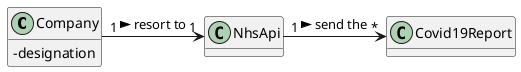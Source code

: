 @startuml
hide methods
skinparam classAttributeIconSize 0

class Company{
-designation
}

class NhsApi{
}

class Covid19Report{
}

Company "1" -> "1" NhsApi : resort to >
NhsApi "1" -> "*" Covid19Report : send the >

@enduml